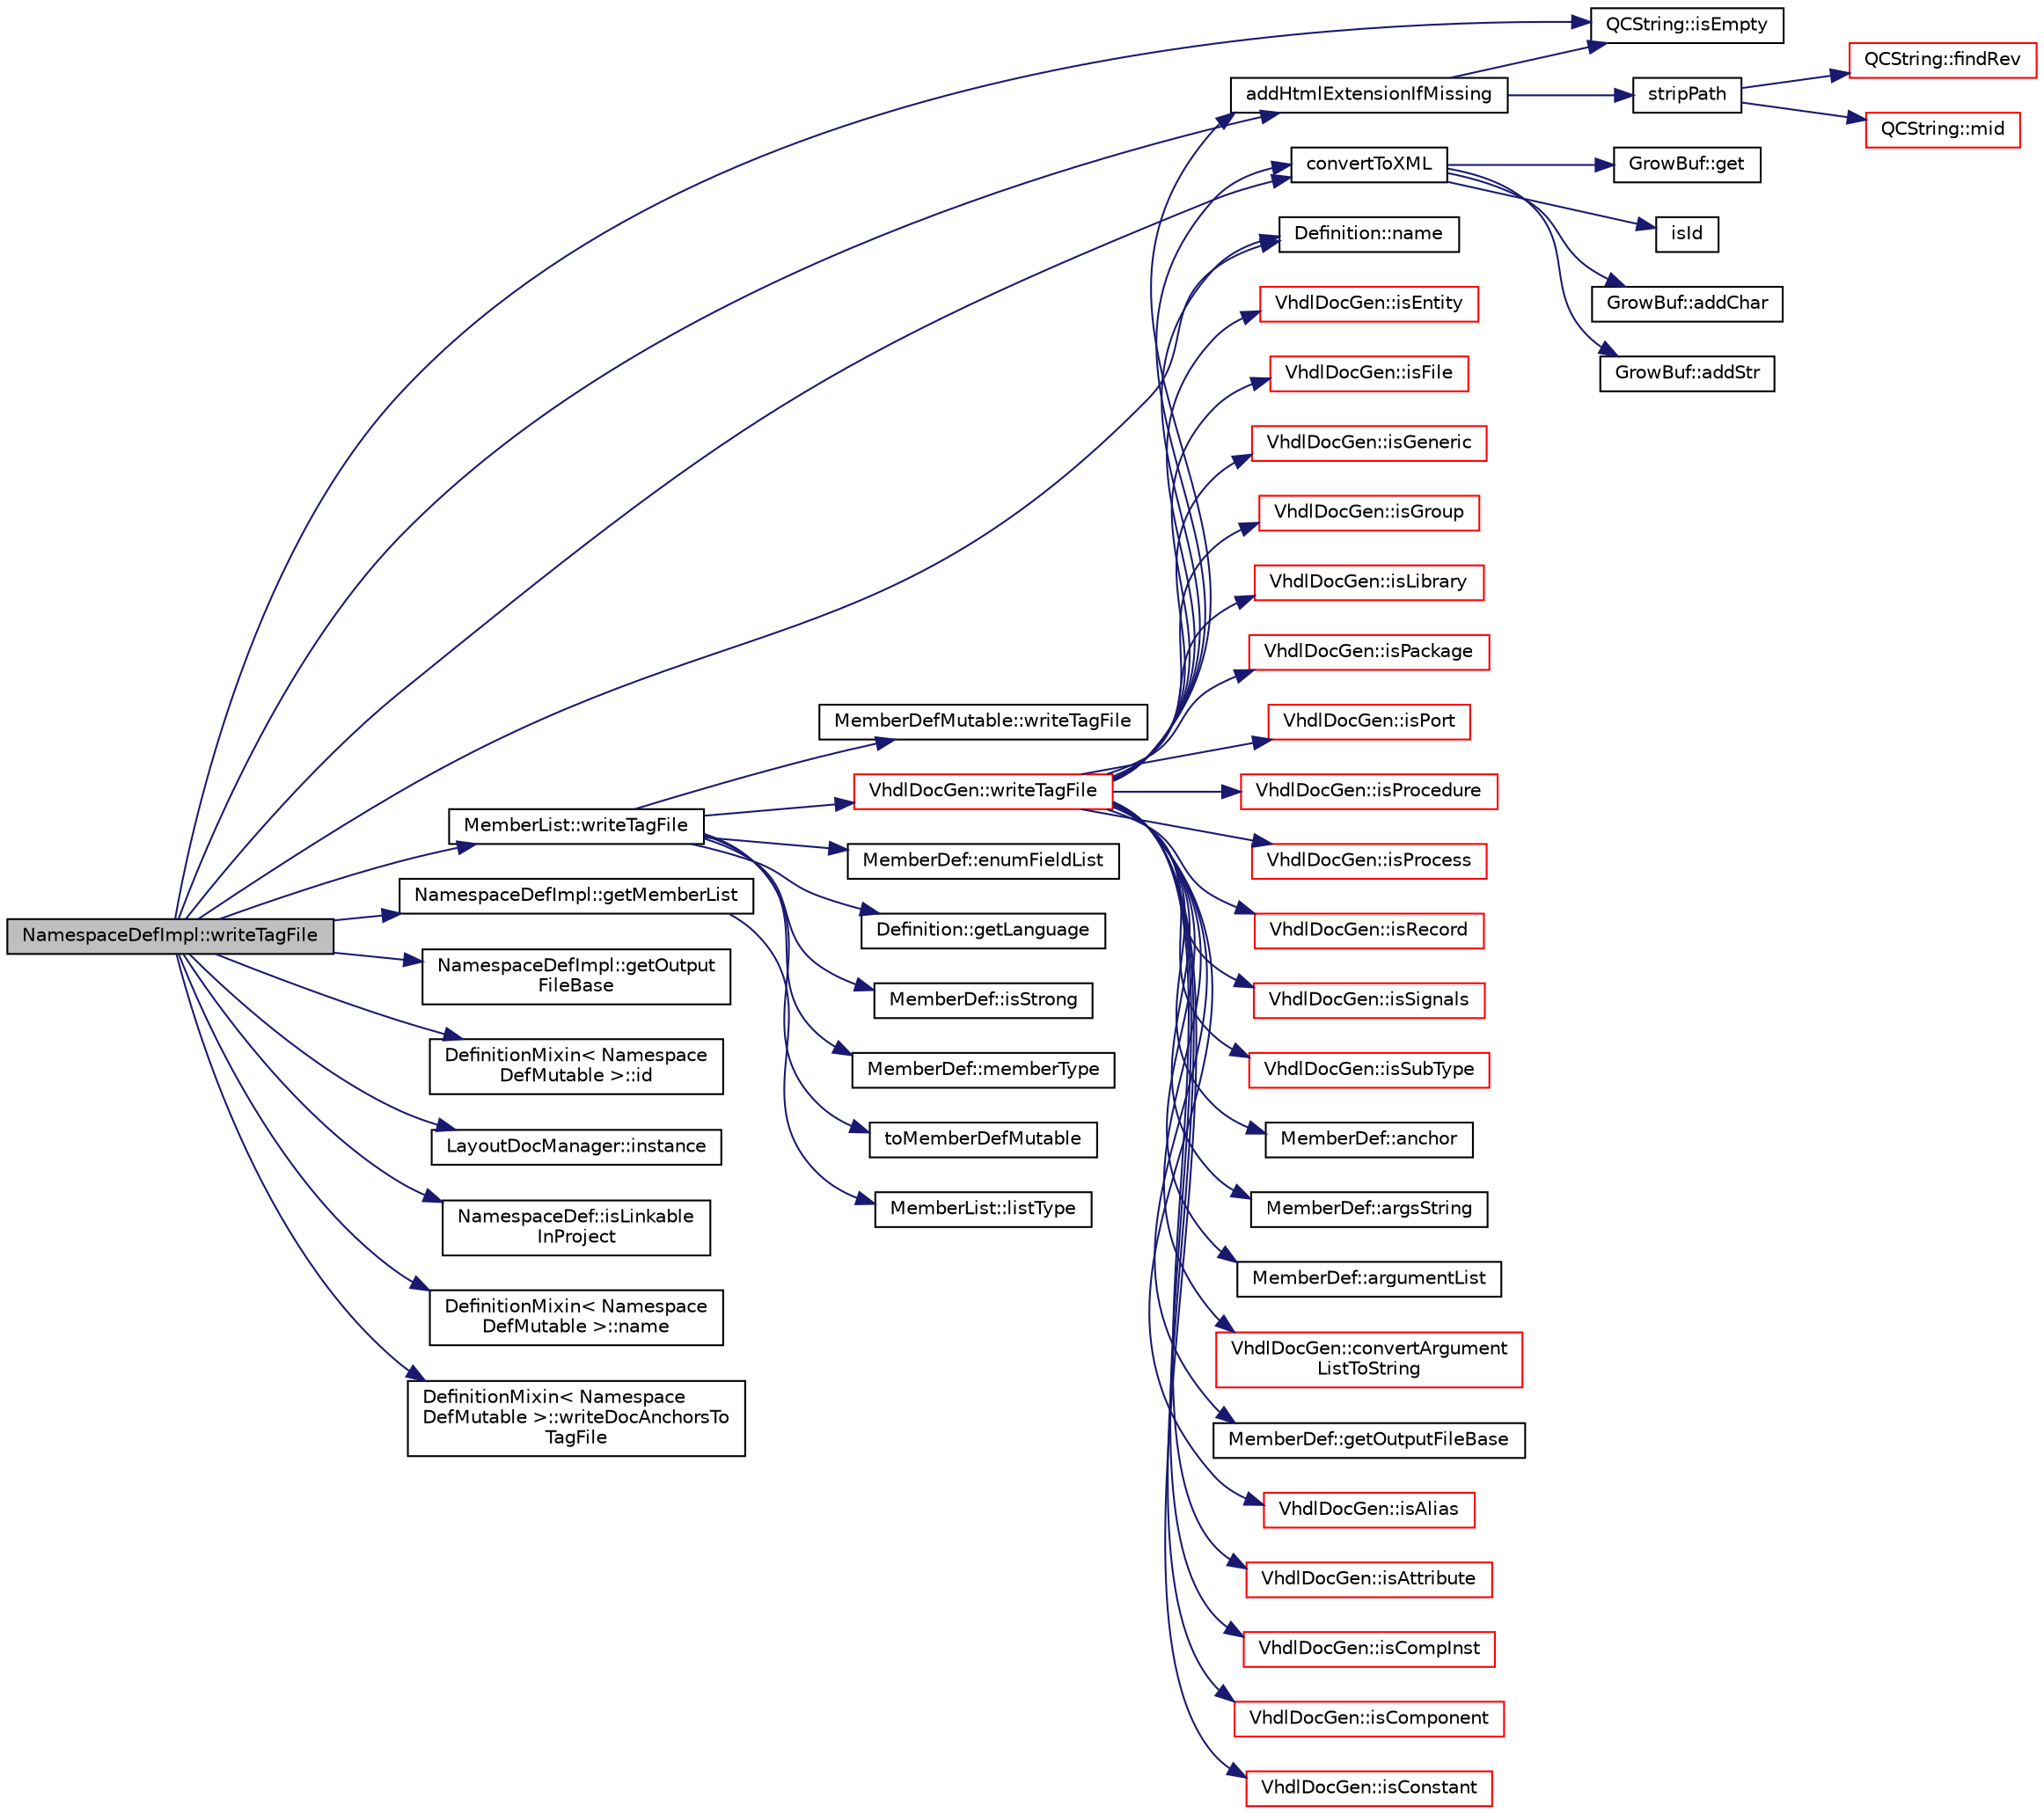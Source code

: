 digraph "NamespaceDefImpl::writeTagFile"
{
 // LATEX_PDF_SIZE
  edge [fontname="Helvetica",fontsize="10",labelfontname="Helvetica",labelfontsize="10"];
  node [fontname="Helvetica",fontsize="10",shape=record];
  rankdir="LR";
  Node1 [label="NamespaceDefImpl::writeTagFile",height=0.2,width=0.4,color="black", fillcolor="grey75", style="filled", fontcolor="black",tooltip=" "];
  Node1 -> Node2 [color="midnightblue",fontsize="10",style="solid",fontname="Helvetica"];
  Node2 [label="addHtmlExtensionIfMissing",height=0.2,width=0.4,color="black", fillcolor="white", style="filled",URL="$util_8cpp.html#a36c74291c5a9adc05d5cb6c0932f6b82",tooltip=" "];
  Node2 -> Node3 [color="midnightblue",fontsize="10",style="solid",fontname="Helvetica"];
  Node3 [label="QCString::isEmpty",height=0.2,width=0.4,color="black", fillcolor="white", style="filled",URL="$classQCString.html#a621c4090d69ad7d05ef8e5234376c3d8",tooltip=" "];
  Node2 -> Node4 [color="midnightblue",fontsize="10",style="solid",fontname="Helvetica"];
  Node4 [label="stripPath",height=0.2,width=0.4,color="black", fillcolor="white", style="filled",URL="$util_8cpp.html#a3d37ec79f266698bd836af54ba75e63e",tooltip=" "];
  Node4 -> Node5 [color="midnightblue",fontsize="10",style="solid",fontname="Helvetica"];
  Node5 [label="QCString::findRev",height=0.2,width=0.4,color="red", fillcolor="white", style="filled",URL="$classQCString.html#ab47a6435c16d61d04fb448f1080b4e26",tooltip=" "];
  Node4 -> Node9 [color="midnightblue",fontsize="10",style="solid",fontname="Helvetica"];
  Node9 [label="QCString::mid",height=0.2,width=0.4,color="red", fillcolor="white", style="filled",URL="$classQCString.html#a27136caf9c0bc4daca574cda6f113551",tooltip=" "];
  Node1 -> Node11 [color="midnightblue",fontsize="10",style="solid",fontname="Helvetica"];
  Node11 [label="convertToXML",height=0.2,width=0.4,color="black", fillcolor="white", style="filled",URL="$util_8cpp.html#a93c7f78ab05807663dd8947d0dd5423f",tooltip=" "];
  Node11 -> Node12 [color="midnightblue",fontsize="10",style="solid",fontname="Helvetica"];
  Node12 [label="GrowBuf::addChar",height=0.2,width=0.4,color="black", fillcolor="white", style="filled",URL="$classGrowBuf.html#a46b4677f555d2abc718f26e71a59efda",tooltip=" "];
  Node11 -> Node13 [color="midnightblue",fontsize="10",style="solid",fontname="Helvetica"];
  Node13 [label="GrowBuf::addStr",height=0.2,width=0.4,color="black", fillcolor="white", style="filled",URL="$classGrowBuf.html#a5e0ff6d9f7a7139725d77a9d669340f3",tooltip=" "];
  Node11 -> Node14 [color="midnightblue",fontsize="10",style="solid",fontname="Helvetica"];
  Node14 [label="GrowBuf::get",height=0.2,width=0.4,color="black", fillcolor="white", style="filled",URL="$classGrowBuf.html#a88d6408723b8c1a58187f24da81dfd5e",tooltip=" "];
  Node11 -> Node15 [color="midnightblue",fontsize="10",style="solid",fontname="Helvetica"];
  Node15 [label="isId",height=0.2,width=0.4,color="black", fillcolor="white", style="filled",URL="$util_8h.html#ae320c88a8522836f00095d566529046f",tooltip=" "];
  Node1 -> Node16 [color="midnightblue",fontsize="10",style="solid",fontname="Helvetica"];
  Node16 [label="NamespaceDefImpl::getMemberList",height=0.2,width=0.4,color="black", fillcolor="white", style="filled",URL="$classNamespaceDefImpl.html#a44f763aaeed681d7c71f4cccc7a58526",tooltip=" "];
  Node16 -> Node17 [color="midnightblue",fontsize="10",style="solid",fontname="Helvetica"];
  Node17 [label="MemberList::listType",height=0.2,width=0.4,color="black", fillcolor="white", style="filled",URL="$classMemberList.html#aa31a7d651481862036f72381f7e2a96d",tooltip=" "];
  Node1 -> Node18 [color="midnightblue",fontsize="10",style="solid",fontname="Helvetica"];
  Node18 [label="NamespaceDefImpl::getOutput\lFileBase",height=0.2,width=0.4,color="black", fillcolor="white", style="filled",URL="$classNamespaceDefImpl.html#a45ebdb97420eb177be3fa535604715af",tooltip=" "];
  Node1 -> Node19 [color="midnightblue",fontsize="10",style="solid",fontname="Helvetica"];
  Node19 [label="DefinitionMixin\< Namespace\lDefMutable \>::id",height=0.2,width=0.4,color="black", fillcolor="white", style="filled",URL="$classDefinitionMixin.html#a1bc3cf5f17e3938fad0ab633eef3a566",tooltip=" "];
  Node1 -> Node20 [color="midnightblue",fontsize="10",style="solid",fontname="Helvetica"];
  Node20 [label="LayoutDocManager::instance",height=0.2,width=0.4,color="black", fillcolor="white", style="filled",URL="$classLayoutDocManager.html#a87bc2288833b8769bd03e47c58fbba6a",tooltip=" "];
  Node1 -> Node3 [color="midnightblue",fontsize="10",style="solid",fontname="Helvetica"];
  Node1 -> Node21 [color="midnightblue",fontsize="10",style="solid",fontname="Helvetica"];
  Node21 [label="NamespaceDef::isLinkable\lInProject",height=0.2,width=0.4,color="black", fillcolor="white", style="filled",URL="$classNamespaceDef.html#a3ea579572195bbcf53f2ffeec6f341a0",tooltip=" "];
  Node1 -> Node22 [color="midnightblue",fontsize="10",style="solid",fontname="Helvetica"];
  Node22 [label="DefinitionMixin\< Namespace\lDefMutable \>::name",height=0.2,width=0.4,color="black", fillcolor="white", style="filled",URL="$classDefinitionMixin.html#a03a95195d1616701c67a11d38b2b22bf",tooltip=" "];
  Node1 -> Node23 [color="midnightblue",fontsize="10",style="solid",fontname="Helvetica"];
  Node23 [label="Definition::name",height=0.2,width=0.4,color="black", fillcolor="white", style="filled",URL="$classDefinition.html#a9374fedd7f64fea7e0e164302d1a9e61",tooltip=" "];
  Node1 -> Node24 [color="midnightblue",fontsize="10",style="solid",fontname="Helvetica"];
  Node24 [label="DefinitionMixin\< Namespace\lDefMutable \>::writeDocAnchorsTo\lTagFile",height=0.2,width=0.4,color="black", fillcolor="white", style="filled",URL="$classDefinitionMixin.html#a03ee9d5777b8854f5663681f4352d6f2",tooltip=" "];
  Node1 -> Node25 [color="midnightblue",fontsize="10",style="solid",fontname="Helvetica"];
  Node25 [label="MemberList::writeTagFile",height=0.2,width=0.4,color="black", fillcolor="white", style="filled",URL="$classMemberList.html#a5b1ea0f8c0e0e7bb5e1340f6df6aa8bc",tooltip=" "];
  Node25 -> Node26 [color="midnightblue",fontsize="10",style="solid",fontname="Helvetica"];
  Node26 [label="MemberDef::enumFieldList",height=0.2,width=0.4,color="black", fillcolor="white", style="filled",URL="$classMemberDef.html#a4df0bef52b6d1d15a4b12a187c8a90ca",tooltip=" "];
  Node25 -> Node27 [color="midnightblue",fontsize="10",style="solid",fontname="Helvetica"];
  Node27 [label="Definition::getLanguage",height=0.2,width=0.4,color="black", fillcolor="white", style="filled",URL="$classDefinition.html#a0dda9f50f2f9754e6341a10373eafec7",tooltip=" "];
  Node25 -> Node28 [color="midnightblue",fontsize="10",style="solid",fontname="Helvetica"];
  Node28 [label="MemberDef::isStrong",height=0.2,width=0.4,color="black", fillcolor="white", style="filled",URL="$classMemberDef.html#adbdbd0e3d3630af579a02e97e162a328",tooltip=" "];
  Node25 -> Node29 [color="midnightblue",fontsize="10",style="solid",fontname="Helvetica"];
  Node29 [label="MemberDef::memberType",height=0.2,width=0.4,color="black", fillcolor="white", style="filled",URL="$classMemberDef.html#abbdaf88716807e7ff82ed7502cde51fc",tooltip=" "];
  Node25 -> Node30 [color="midnightblue",fontsize="10",style="solid",fontname="Helvetica"];
  Node30 [label="toMemberDefMutable",height=0.2,width=0.4,color="black", fillcolor="white", style="filled",URL="$memberdef_8cpp.html#a9ea80ba313803ae565f05ce1c8eb6bb5",tooltip=" "];
  Node25 -> Node31 [color="midnightblue",fontsize="10",style="solid",fontname="Helvetica"];
  Node31 [label="VhdlDocGen::writeTagFile",height=0.2,width=0.4,color="red", fillcolor="white", style="filled",URL="$classVhdlDocGen.html#a76fe2943fccabc70c52ad3b6e31f4fa5",tooltip=" "];
  Node31 -> Node2 [color="midnightblue",fontsize="10",style="solid",fontname="Helvetica"];
  Node31 -> Node32 [color="midnightblue",fontsize="10",style="solid",fontname="Helvetica"];
  Node32 [label="MemberDef::anchor",height=0.2,width=0.4,color="black", fillcolor="white", style="filled",URL="$classMemberDef.html#a170c6221384447f7e2e9f5a529efef40",tooltip=" "];
  Node31 -> Node33 [color="midnightblue",fontsize="10",style="solid",fontname="Helvetica"];
  Node33 [label="MemberDef::argsString",height=0.2,width=0.4,color="black", fillcolor="white", style="filled",URL="$classMemberDef.html#adfae3b8f49644ba27669daa9412e14a3",tooltip=" "];
  Node31 -> Node34 [color="midnightblue",fontsize="10",style="solid",fontname="Helvetica"];
  Node34 [label="MemberDef::argumentList",height=0.2,width=0.4,color="black", fillcolor="white", style="filled",URL="$classMemberDef.html#a515503656a6cffb2d27f60e93c3c780e",tooltip=" "];
  Node31 -> Node35 [color="midnightblue",fontsize="10",style="solid",fontname="Helvetica"];
  Node35 [label="VhdlDocGen::convertArgument\lListToString",height=0.2,width=0.4,color="red", fillcolor="white", style="filled",URL="$classVhdlDocGen.html#a1876213c101b31a44336d48b6b33e9ec",tooltip=" "];
  Node31 -> Node11 [color="midnightblue",fontsize="10",style="solid",fontname="Helvetica"];
  Node31 -> Node37 [color="midnightblue",fontsize="10",style="solid",fontname="Helvetica"];
  Node37 [label="MemberDef::getOutputFileBase",height=0.2,width=0.4,color="black", fillcolor="white", style="filled",URL="$classMemberDef.html#a1691f8cc2d90978d091a7d7aae11dd8d",tooltip=" "];
  Node31 -> Node38 [color="midnightblue",fontsize="10",style="solid",fontname="Helvetica"];
  Node38 [label="VhdlDocGen::isAlias",height=0.2,width=0.4,color="red", fillcolor="white", style="filled",URL="$classVhdlDocGen.html#af13dd5eb831c1df008b0fd41928f4b7c",tooltip=" "];
  Node31 -> Node40 [color="midnightblue",fontsize="10",style="solid",fontname="Helvetica"];
  Node40 [label="VhdlDocGen::isAttribute",height=0.2,width=0.4,color="red", fillcolor="white", style="filled",URL="$classVhdlDocGen.html#a2dc9e668acc7c79f211709e2a0eeccad",tooltip=" "];
  Node31 -> Node41 [color="midnightblue",fontsize="10",style="solid",fontname="Helvetica"];
  Node41 [label="VhdlDocGen::isCompInst",height=0.2,width=0.4,color="red", fillcolor="white", style="filled",URL="$classVhdlDocGen.html#ab9e42b2cf2d969dcc943ec355d4fa6b2",tooltip=" "];
  Node31 -> Node42 [color="midnightblue",fontsize="10",style="solid",fontname="Helvetica"];
  Node42 [label="VhdlDocGen::isComponent",height=0.2,width=0.4,color="red", fillcolor="white", style="filled",URL="$classVhdlDocGen.html#ad3fdc795bf951ef11221894512b8bc6c",tooltip=" "];
  Node31 -> Node43 [color="midnightblue",fontsize="10",style="solid",fontname="Helvetica"];
  Node43 [label="VhdlDocGen::isConstant",height=0.2,width=0.4,color="red", fillcolor="white", style="filled",URL="$classVhdlDocGen.html#a2c3cdcd27394531385ccd8c56257edc1",tooltip=" "];
  Node31 -> Node44 [color="midnightblue",fontsize="10",style="solid",fontname="Helvetica"];
  Node44 [label="VhdlDocGen::isEntity",height=0.2,width=0.4,color="red", fillcolor="white", style="filled",URL="$classVhdlDocGen.html#a65218023c4970a90f3bce70938a99781",tooltip=" "];
  Node31 -> Node45 [color="midnightblue",fontsize="10",style="solid",fontname="Helvetica"];
  Node45 [label="VhdlDocGen::isFile",height=0.2,width=0.4,color="red", fillcolor="white", style="filled",URL="$classVhdlDocGen.html#a7ac9c26b1b0fb7402cc58acaf569df89",tooltip=" "];
  Node31 -> Node46 [color="midnightblue",fontsize="10",style="solid",fontname="Helvetica"];
  Node46 [label="VhdlDocGen::isGeneric",height=0.2,width=0.4,color="red", fillcolor="white", style="filled",URL="$classVhdlDocGen.html#ae3c19429669d382581ba37aee5f39278",tooltip=" "];
  Node31 -> Node47 [color="midnightblue",fontsize="10",style="solid",fontname="Helvetica"];
  Node47 [label="VhdlDocGen::isGroup",height=0.2,width=0.4,color="red", fillcolor="white", style="filled",URL="$classVhdlDocGen.html#a069c8ad206be372bd948cc8e964218ed",tooltip=" "];
  Node31 -> Node48 [color="midnightblue",fontsize="10",style="solid",fontname="Helvetica"];
  Node48 [label="VhdlDocGen::isLibrary",height=0.2,width=0.4,color="red", fillcolor="white", style="filled",URL="$classVhdlDocGen.html#a3f582b69841bae3ec6f1281604b6f0c8",tooltip=" "];
  Node31 -> Node49 [color="midnightblue",fontsize="10",style="solid",fontname="Helvetica"];
  Node49 [label="VhdlDocGen::isPackage",height=0.2,width=0.4,color="red", fillcolor="white", style="filled",URL="$classVhdlDocGen.html#aca017e059b8a2972c2cad968800c0564",tooltip=" "];
  Node31 -> Node50 [color="midnightblue",fontsize="10",style="solid",fontname="Helvetica"];
  Node50 [label="VhdlDocGen::isPort",height=0.2,width=0.4,color="red", fillcolor="white", style="filled",URL="$classVhdlDocGen.html#a73186f5d1ba5e6c11c6f006708da79a6",tooltip=" "];
  Node31 -> Node51 [color="midnightblue",fontsize="10",style="solid",fontname="Helvetica"];
  Node51 [label="VhdlDocGen::isProcedure",height=0.2,width=0.4,color="red", fillcolor="white", style="filled",URL="$classVhdlDocGen.html#aed906dd71cdcb8aca1bc6e3f9fba9732",tooltip=" "];
  Node31 -> Node52 [color="midnightblue",fontsize="10",style="solid",fontname="Helvetica"];
  Node52 [label="VhdlDocGen::isProcess",height=0.2,width=0.4,color="red", fillcolor="white", style="filled",URL="$classVhdlDocGen.html#a212ea7da7de8f22c3ca1dd14a38a67ef",tooltip=" "];
  Node31 -> Node53 [color="midnightblue",fontsize="10",style="solid",fontname="Helvetica"];
  Node53 [label="VhdlDocGen::isRecord",height=0.2,width=0.4,color="red", fillcolor="white", style="filled",URL="$classVhdlDocGen.html#ac0634a061165ad22c27eef2ac12057d0",tooltip=" "];
  Node31 -> Node54 [color="midnightblue",fontsize="10",style="solid",fontname="Helvetica"];
  Node54 [label="VhdlDocGen::isSignals",height=0.2,width=0.4,color="red", fillcolor="white", style="filled",URL="$classVhdlDocGen.html#a7fb01b11d2a225ee8d8c43a56862be8b",tooltip=" "];
  Node31 -> Node55 [color="midnightblue",fontsize="10",style="solid",fontname="Helvetica"];
  Node55 [label="VhdlDocGen::isSubType",height=0.2,width=0.4,color="red", fillcolor="white", style="filled",URL="$classVhdlDocGen.html#ab57f7d02afdd7034f78894b20e6ff4aa",tooltip=" "];
  Node31 -> Node23 [color="midnightblue",fontsize="10",style="solid",fontname="Helvetica"];
  Node25 -> Node61 [color="midnightblue",fontsize="10",style="solid",fontname="Helvetica"];
  Node61 [label="MemberDefMutable::writeTagFile",height=0.2,width=0.4,color="black", fillcolor="white", style="filled",URL="$classMemberDefMutable.html#a5c1f3e59dcd480b57c41ab9c149076a5",tooltip=" "];
}

